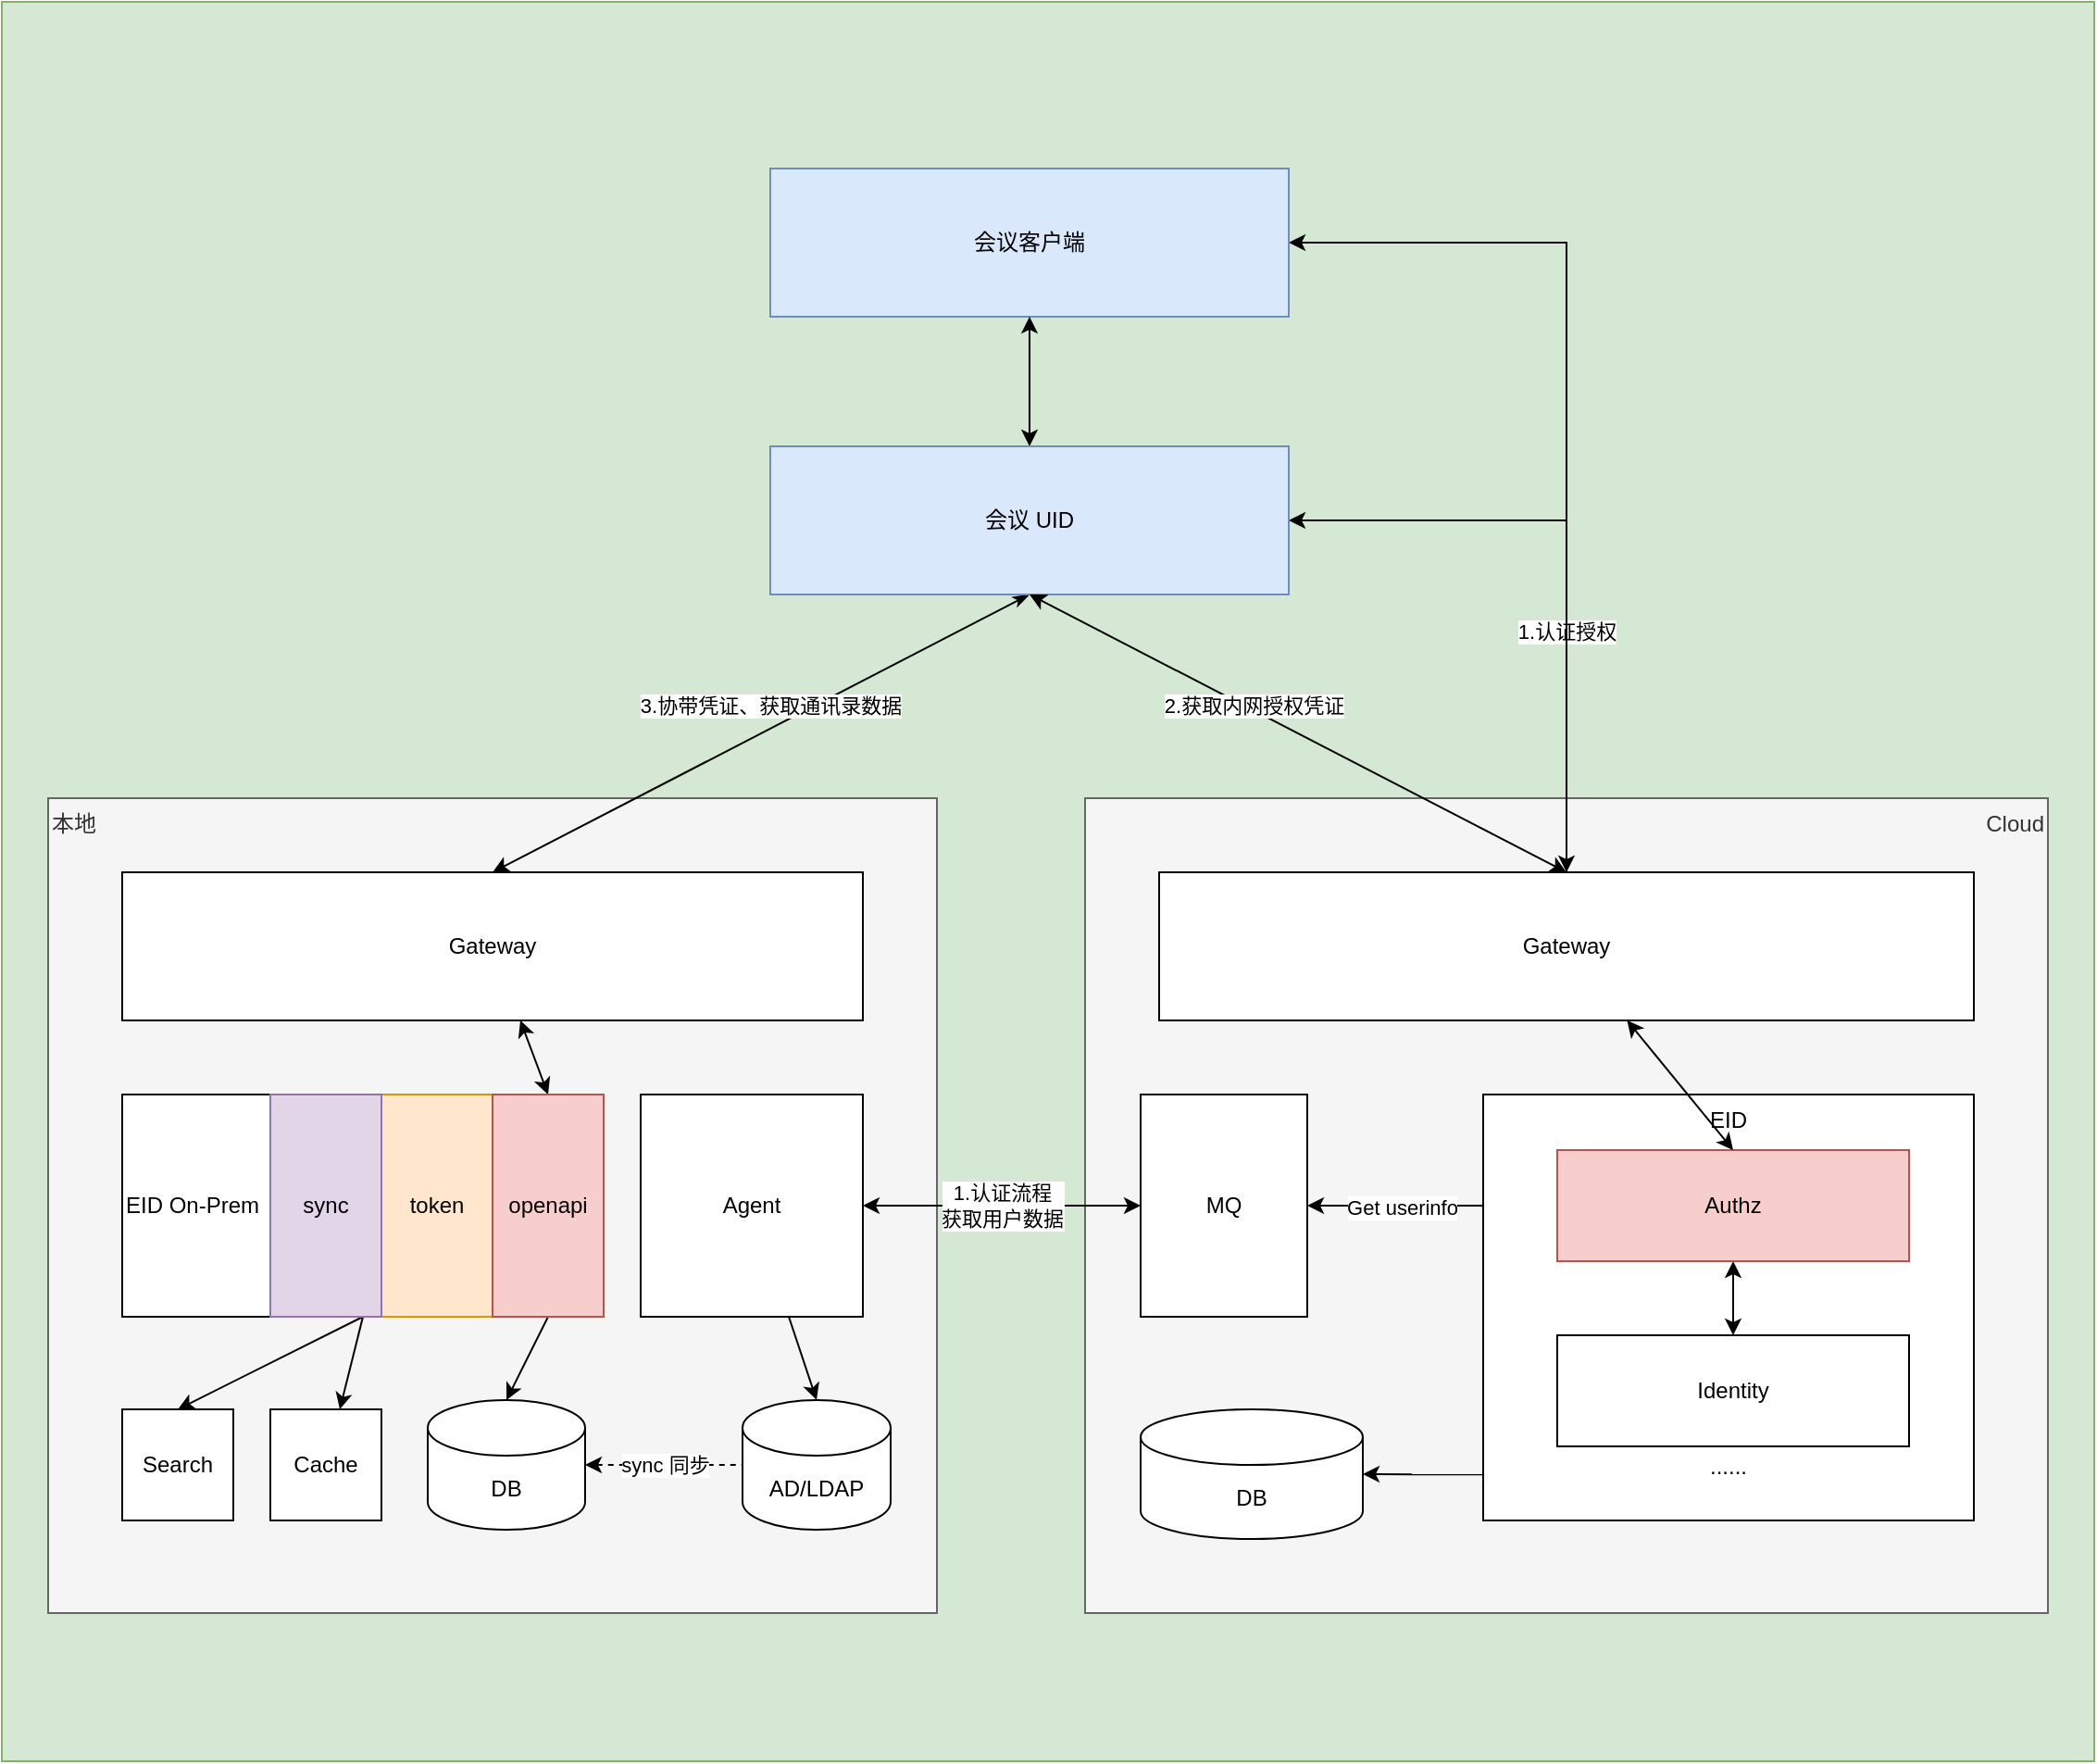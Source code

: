 <mxfile version="21.1.5" type="github">
  <diagram name="第 1 页" id="s-dX0Y2uISyYPD3RqodX">
    <mxGraphModel dx="1562" dy="1022" grid="1" gridSize="10" guides="1" tooltips="1" connect="1" arrows="1" fold="1" page="1" pageScale="1" pageWidth="1169" pageHeight="1654" math="0" shadow="0">
      <root>
        <mxCell id="0" />
        <mxCell id="1" parent="0" />
        <mxCell id="3hOJ42gWwzK8ZNogskPF-55" value="" style="rounded=0;whiteSpace=wrap;html=1;fillColor=#d5e8d4;strokeColor=#82b366;" vertex="1" parent="1">
          <mxGeometry x="30" y="20" width="1130" height="950" as="geometry" />
        </mxCell>
        <mxCell id="3hOJ42gWwzK8ZNogskPF-29" value="Cloud" style="rounded=0;whiteSpace=wrap;html=1;verticalAlign=top;align=right;fillColor=#f5f5f5;strokeColor=#666666;fontColor=#333333;" vertex="1" parent="1">
          <mxGeometry x="615" y="450" width="520" height="440" as="geometry" />
        </mxCell>
        <mxCell id="3hOJ42gWwzK8ZNogskPF-22" value="&lt;div&gt;EID&lt;/div&gt;&lt;div&gt;&lt;br&gt;&lt;/div&gt;&lt;div&gt;&lt;br&gt;&lt;/div&gt;&lt;div&gt;&lt;br&gt;&lt;/div&gt;&lt;div&gt;&lt;br&gt;&lt;/div&gt;&lt;div&gt;&lt;br&gt;&lt;/div&gt;&lt;div&gt;&lt;br&gt;&lt;/div&gt;&lt;div&gt;&lt;br&gt;&lt;/div&gt;&lt;div&gt;&lt;br&gt;&lt;/div&gt;&lt;div&gt;&lt;br&gt;&lt;/div&gt;&lt;div&gt;&lt;br&gt;&lt;/div&gt;&lt;div&gt;&lt;br&gt;&lt;/div&gt;&lt;div&gt;&lt;br&gt;&lt;/div&gt;&lt;div&gt;......&lt;br&gt;&lt;/div&gt;" style="rounded=0;whiteSpace=wrap;html=1;verticalAlign=top;" vertex="1" parent="1">
          <mxGeometry x="830" y="610" width="265" height="230" as="geometry" />
        </mxCell>
        <mxCell id="3hOJ42gWwzK8ZNogskPF-27" value="本地" style="rounded=0;whiteSpace=wrap;html=1;verticalAlign=top;align=left;fillColor=#f5f5f5;fontColor=#333333;strokeColor=#666666;" vertex="1" parent="1">
          <mxGeometry x="55" y="450" width="480" height="440" as="geometry" />
        </mxCell>
        <mxCell id="3hOJ42gWwzK8ZNogskPF-24" style="rounded=0;orthogonalLoop=1;jettySize=auto;html=1;exitX=0.5;exitY=1;exitDx=0;exitDy=0;entryX=0.5;entryY=0;entryDx=0;entryDy=0;" edge="1" parent="1" source="3hOJ42gWwzK8ZNogskPF-3" target="3hOJ42gWwzK8ZNogskPF-7">
          <mxGeometry relative="1" as="geometry" />
        </mxCell>
        <mxCell id="3hOJ42gWwzK8ZNogskPF-25" style="rounded=0;orthogonalLoop=1;jettySize=auto;html=1;exitX=0.5;exitY=1;exitDx=0;exitDy=0;" edge="1" parent="1" source="3hOJ42gWwzK8ZNogskPF-3" target="3hOJ42gWwzK8ZNogskPF-6">
          <mxGeometry relative="1" as="geometry" />
        </mxCell>
        <mxCell id="3hOJ42gWwzK8ZNogskPF-3" value="EID On-Prem" style="rounded=0;whiteSpace=wrap;html=1;align=left;verticalAlign=middle;" vertex="1" parent="1">
          <mxGeometry x="95" y="610" width="260" height="120" as="geometry" />
        </mxCell>
        <mxCell id="3hOJ42gWwzK8ZNogskPF-30" style="rounded=0;orthogonalLoop=1;jettySize=auto;html=1;entryX=0.5;entryY=0;entryDx=0;entryDy=0;startArrow=classic;startFill=1;" edge="1" parent="1" source="3hOJ42gWwzK8ZNogskPF-4" target="3hOJ42gWwzK8ZNogskPF-13">
          <mxGeometry relative="1" as="geometry" />
        </mxCell>
        <mxCell id="3hOJ42gWwzK8ZNogskPF-4" value="Gateway" style="rounded=0;whiteSpace=wrap;html=1;" vertex="1" parent="1">
          <mxGeometry x="95" y="490" width="400" height="80" as="geometry" />
        </mxCell>
        <mxCell id="3hOJ42gWwzK8ZNogskPF-6" value="Cache" style="rounded=0;whiteSpace=wrap;html=1;" vertex="1" parent="1">
          <mxGeometry x="175" y="780" width="60" height="60" as="geometry" />
        </mxCell>
        <mxCell id="3hOJ42gWwzK8ZNogskPF-7" value="Search" style="rounded=0;whiteSpace=wrap;html=1;" vertex="1" parent="1">
          <mxGeometry x="95" y="780" width="60" height="60" as="geometry" />
        </mxCell>
        <mxCell id="3hOJ42gWwzK8ZNogskPF-23" style="rounded=0;orthogonalLoop=1;jettySize=auto;html=1;entryX=0.5;entryY=0;entryDx=0;entryDy=0;entryPerimeter=0;" edge="1" parent="1" source="3hOJ42gWwzK8ZNogskPF-8" target="3hOJ42gWwzK8ZNogskPF-66">
          <mxGeometry relative="1" as="geometry">
            <mxPoint x="434.94" y="781.92" as="targetPoint" />
          </mxGeometry>
        </mxCell>
        <mxCell id="3hOJ42gWwzK8ZNogskPF-26" style="edgeStyle=orthogonalEdgeStyle;rounded=0;orthogonalLoop=1;jettySize=auto;html=1;exitX=1;exitY=0.5;exitDx=0;exitDy=0;startArrow=classic;startFill=1;entryX=0;entryY=0.5;entryDx=0;entryDy=0;" edge="1" parent="1" source="3hOJ42gWwzK8ZNogskPF-8" target="3hOJ42gWwzK8ZNogskPF-28">
          <mxGeometry relative="1" as="geometry">
            <mxPoint x="625" y="670" as="targetPoint" />
          </mxGeometry>
        </mxCell>
        <mxCell id="3hOJ42gWwzK8ZNogskPF-51" value="1.认证流程&lt;br&gt;&lt;div&gt;获取用户数据&lt;/div&gt;" style="edgeLabel;html=1;align=center;verticalAlign=middle;resizable=0;points=[];" vertex="1" connectable="0" parent="3hOJ42gWwzK8ZNogskPF-26">
          <mxGeometry x="0.067" y="-3" relative="1" as="geometry">
            <mxPoint x="-5" y="-3" as="offset" />
          </mxGeometry>
        </mxCell>
        <mxCell id="3hOJ42gWwzK8ZNogskPF-8" value="Agent" style="rounded=0;whiteSpace=wrap;html=1;" vertex="1" parent="1">
          <mxGeometry x="375" y="610" width="120" height="120" as="geometry" />
        </mxCell>
        <mxCell id="3hOJ42gWwzK8ZNogskPF-11" value="token" style="rounded=0;whiteSpace=wrap;html=1;fillColor=#ffe6cc;strokeColor=#d79b00;" vertex="1" parent="1">
          <mxGeometry x="235" y="610" width="60" height="120" as="geometry" />
        </mxCell>
        <mxCell id="3hOJ42gWwzK8ZNogskPF-18" style="rounded=0;orthogonalLoop=1;jettySize=auto;html=1;entryX=0.5;entryY=0;entryDx=0;entryDy=0;exitX=0.5;exitY=1;exitDx=0;exitDy=0;entryPerimeter=0;" edge="1" parent="1" source="3hOJ42gWwzK8ZNogskPF-13" target="3hOJ42gWwzK8ZNogskPF-62">
          <mxGeometry relative="1" as="geometry">
            <mxPoint x="385" y="780" as="targetPoint" />
          </mxGeometry>
        </mxCell>
        <mxCell id="3hOJ42gWwzK8ZNogskPF-13" value="openapi" style="rounded=0;whiteSpace=wrap;html=1;fillColor=#f8cecc;strokeColor=#b85450;" vertex="1" parent="1">
          <mxGeometry x="295" y="610" width="60" height="120" as="geometry" />
        </mxCell>
        <mxCell id="3hOJ42gWwzK8ZNogskPF-38" style="rounded=0;orthogonalLoop=1;jettySize=auto;html=1;startArrow=classic;startFill=1;entryX=0.5;entryY=0;entryDx=0;entryDy=0;exitX=1;exitY=0.5;exitDx=0;exitDy=0;edgeStyle=orthogonalEdgeStyle;" edge="1" parent="1" source="3hOJ42gWwzK8ZNogskPF-20" target="3hOJ42gWwzK8ZNogskPF-44">
          <mxGeometry relative="1" as="geometry" />
        </mxCell>
        <mxCell id="3hOJ42gWwzK8ZNogskPF-42" value="1.认证授权" style="edgeLabel;html=1;align=center;verticalAlign=middle;resizable=0;points=[];" vertex="1" connectable="0" parent="3hOJ42gWwzK8ZNogskPF-38">
          <mxGeometry x="-0.471" y="1" relative="1" as="geometry">
            <mxPoint x="20" y="211" as="offset" />
          </mxGeometry>
        </mxCell>
        <mxCell id="3hOJ42gWwzK8ZNogskPF-40" style="rounded=0;orthogonalLoop=1;jettySize=auto;html=1;entryX=0.5;entryY=0;entryDx=0;entryDy=0;exitX=0.5;exitY=1;exitDx=0;exitDy=0;startArrow=classicThin;startFill=1;" edge="1" parent="1" source="3hOJ42gWwzK8ZNogskPF-57" target="3hOJ42gWwzK8ZNogskPF-4">
          <mxGeometry relative="1" as="geometry" />
        </mxCell>
        <mxCell id="3hOJ42gWwzK8ZNogskPF-41" value="3.协带凭证、获取通讯录数据" style="edgeLabel;html=1;align=center;verticalAlign=middle;resizable=0;points=[];" vertex="1" connectable="0" parent="3hOJ42gWwzK8ZNogskPF-40">
          <mxGeometry x="-0.051" y="4" relative="1" as="geometry">
            <mxPoint x="-4" y="-15" as="offset" />
          </mxGeometry>
        </mxCell>
        <mxCell id="3hOJ42gWwzK8ZNogskPF-20" value="会议客户端" style="rounded=0;whiteSpace=wrap;html=1;fillColor=#dae8fc;strokeColor=#6c8ebf;" vertex="1" parent="1">
          <mxGeometry x="445" y="110" width="280" height="80" as="geometry" />
        </mxCell>
        <mxCell id="3hOJ42gWwzK8ZNogskPF-52" style="rounded=0;orthogonalLoop=1;jettySize=auto;html=1;exitX=1;exitY=0.5;exitDx=0;exitDy=0;startArrow=classic;startFill=1;endArrow=none;endFill=0;" edge="1" parent="1" source="3hOJ42gWwzK8ZNogskPF-28">
          <mxGeometry relative="1" as="geometry">
            <mxPoint x="830" y="670" as="targetPoint" />
          </mxGeometry>
        </mxCell>
        <mxCell id="3hOJ42gWwzK8ZNogskPF-56" value="Get userinfo" style="edgeLabel;html=1;align=center;verticalAlign=middle;resizable=0;points=[];" vertex="1" connectable="0" parent="3hOJ42gWwzK8ZNogskPF-52">
          <mxGeometry x="0.077" y="-1" relative="1" as="geometry">
            <mxPoint as="offset" />
          </mxGeometry>
        </mxCell>
        <mxCell id="3hOJ42gWwzK8ZNogskPF-28" value="MQ" style="rounded=0;whiteSpace=wrap;html=1;" vertex="1" parent="1">
          <mxGeometry x="645" y="610" width="90" height="120" as="geometry" />
        </mxCell>
        <mxCell id="3hOJ42gWwzK8ZNogskPF-37" value="" style="edgeStyle=orthogonalEdgeStyle;rounded=0;orthogonalLoop=1;jettySize=auto;html=1;startArrow=classic;startFill=1;endArrow=classic;endFill=1;" edge="1" parent="1" source="3hOJ42gWwzK8ZNogskPF-31" target="3hOJ42gWwzK8ZNogskPF-32">
          <mxGeometry relative="1" as="geometry" />
        </mxCell>
        <mxCell id="3hOJ42gWwzK8ZNogskPF-31" value="Authz" style="rounded=0;whiteSpace=wrap;html=1;fillColor=#f8cecc;strokeColor=#b85450;" vertex="1" parent="1">
          <mxGeometry x="870" y="640" width="190" height="60" as="geometry" />
        </mxCell>
        <mxCell id="3hOJ42gWwzK8ZNogskPF-32" value="Identity" style="rounded=0;whiteSpace=wrap;html=1;" vertex="1" parent="1">
          <mxGeometry x="870" y="740" width="190" height="60" as="geometry" />
        </mxCell>
        <mxCell id="3hOJ42gWwzK8ZNogskPF-48" style="rounded=0;orthogonalLoop=1;jettySize=auto;html=1;exitX=1;exitY=0.5;exitDx=0;exitDy=0;startArrow=classic;startFill=1;endArrow=none;endFill=0;exitPerimeter=0;entryX=0.002;entryY=0.892;entryDx=0;entryDy=0;entryPerimeter=0;" edge="1" parent="1" source="3hOJ42gWwzK8ZNogskPF-54" target="3hOJ42gWwzK8ZNogskPF-22">
          <mxGeometry relative="1" as="geometry">
            <mxPoint x="705" y="780" as="sourcePoint" />
            <mxPoint x="780" y="820" as="targetPoint" />
          </mxGeometry>
        </mxCell>
        <mxCell id="3hOJ42gWwzK8ZNogskPF-45" style="rounded=0;orthogonalLoop=1;jettySize=auto;html=1;entryX=0.5;entryY=0;entryDx=0;entryDy=0;startArrow=classic;startFill=1;" edge="1" parent="1" source="3hOJ42gWwzK8ZNogskPF-44" target="3hOJ42gWwzK8ZNogskPF-31">
          <mxGeometry relative="1" as="geometry" />
        </mxCell>
        <mxCell id="3hOJ42gWwzK8ZNogskPF-61" style="edgeStyle=orthogonalEdgeStyle;rounded=0;orthogonalLoop=1;jettySize=auto;html=1;entryX=1;entryY=0.5;entryDx=0;entryDy=0;" edge="1" parent="1" source="3hOJ42gWwzK8ZNogskPF-44" target="3hOJ42gWwzK8ZNogskPF-57">
          <mxGeometry relative="1" as="geometry" />
        </mxCell>
        <mxCell id="3hOJ42gWwzK8ZNogskPF-44" value="Gateway" style="rounded=0;whiteSpace=wrap;html=1;" vertex="1" parent="1">
          <mxGeometry x="655" y="490" width="440" height="80" as="geometry" />
        </mxCell>
        <mxCell id="3hOJ42gWwzK8ZNogskPF-54" value="DB" style="shape=cylinder3;whiteSpace=wrap;html=1;boundedLbl=1;backgroundOutline=1;size=15;" vertex="1" parent="1">
          <mxGeometry x="645" y="780" width="120" height="70" as="geometry" />
        </mxCell>
        <mxCell id="3hOJ42gWwzK8ZNogskPF-58" style="edgeStyle=orthogonalEdgeStyle;rounded=0;orthogonalLoop=1;jettySize=auto;html=1;entryX=0.5;entryY=1;entryDx=0;entryDy=0;startArrow=classic;startFill=1;" edge="1" parent="1" source="3hOJ42gWwzK8ZNogskPF-57" target="3hOJ42gWwzK8ZNogskPF-20">
          <mxGeometry relative="1" as="geometry" />
        </mxCell>
        <mxCell id="3hOJ42gWwzK8ZNogskPF-57" value="会议 UID" style="rounded=0;whiteSpace=wrap;html=1;fillColor=#dae8fc;strokeColor=#6c8ebf;" vertex="1" parent="1">
          <mxGeometry x="445" y="260" width="280" height="80" as="geometry" />
        </mxCell>
        <mxCell id="3hOJ42gWwzK8ZNogskPF-59" style="rounded=0;orthogonalLoop=1;jettySize=auto;html=1;startArrow=classic;startFill=1;entryX=0.5;entryY=0;entryDx=0;entryDy=0;exitX=0.5;exitY=1;exitDx=0;exitDy=0;" edge="1" parent="1" source="3hOJ42gWwzK8ZNogskPF-57" target="3hOJ42gWwzK8ZNogskPF-44">
          <mxGeometry relative="1" as="geometry">
            <mxPoint x="629" y="200" as="sourcePoint" />
            <mxPoint x="885" y="500" as="targetPoint" />
          </mxGeometry>
        </mxCell>
        <mxCell id="3hOJ42gWwzK8ZNogskPF-60" value="2.获取内网授权凭证" style="edgeLabel;html=1;align=center;verticalAlign=middle;resizable=0;points=[];" vertex="1" connectable="0" parent="3hOJ42gWwzK8ZNogskPF-59">
          <mxGeometry x="-0.471" y="1" relative="1" as="geometry">
            <mxPoint x="43" y="21" as="offset" />
          </mxGeometry>
        </mxCell>
        <mxCell id="3hOJ42gWwzK8ZNogskPF-67" value="&lt;div&gt;sync 同步&lt;/div&gt;" style="edgeStyle=orthogonalEdgeStyle;rounded=0;orthogonalLoop=1;jettySize=auto;html=1;entryX=0;entryY=0.5;entryDx=0;entryDy=0;entryPerimeter=0;startArrow=classic;startFill=1;dashed=1;endArrow=none;endFill=0;" edge="1" parent="1" source="3hOJ42gWwzK8ZNogskPF-62" target="3hOJ42gWwzK8ZNogskPF-66">
          <mxGeometry relative="1" as="geometry" />
        </mxCell>
        <mxCell id="3hOJ42gWwzK8ZNogskPF-62" value="DB" style="shape=cylinder3;whiteSpace=wrap;html=1;boundedLbl=1;backgroundOutline=1;size=15;" vertex="1" parent="1">
          <mxGeometry x="260" y="775" width="85" height="70" as="geometry" />
        </mxCell>
        <mxCell id="3hOJ42gWwzK8ZNogskPF-64" value="sync" style="rounded=0;whiteSpace=wrap;html=1;fillColor=#e1d5e7;strokeColor=#9673a6;" vertex="1" parent="1">
          <mxGeometry x="175" y="610" width="60" height="120" as="geometry" />
        </mxCell>
        <mxCell id="3hOJ42gWwzK8ZNogskPF-66" value="AD/LDAP" style="shape=cylinder3;whiteSpace=wrap;html=1;boundedLbl=1;backgroundOutline=1;size=15;" vertex="1" parent="1">
          <mxGeometry x="430" y="775" width="80" height="70" as="geometry" />
        </mxCell>
      </root>
    </mxGraphModel>
  </diagram>
</mxfile>
